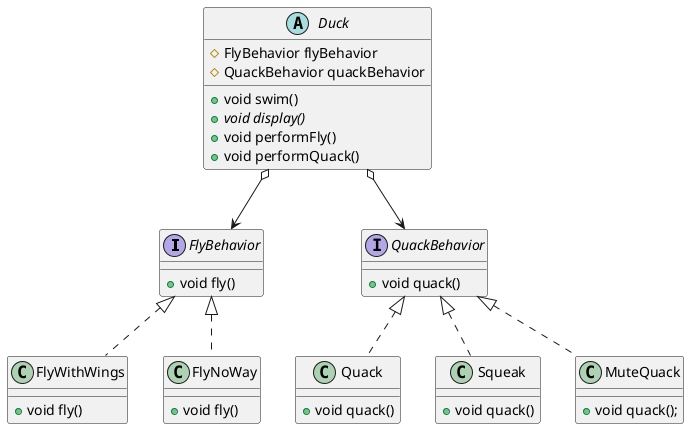 @startuml

interface FlyBehavior {
    + void fly()
}

interface QuackBehavior {
    + void quack()
}

class FlyWithWings {
    + void fly()
}
FlyBehavior <|.. FlyWithWings

class FlyNoWay {
    + void fly()
}
FlyBehavior <|.. FlyNoWay

class Quack {
    + void quack()
}
QuackBehavior <|.. Quack

class Squeak {
    + void quack()
}
QuackBehavior <|.. Squeak

class MuteQuack {
    + void quack();
}
QuackBehavior <|.. MuteQuack

abstract class Duck {
    # FlyBehavior flyBehavior
    # QuackBehavior quackBehavior

    + void swim()
    + {abstract} void display()
    + void performFly()
    + void performQuack()
}

Duck o--> FlyBehavior
Duck o--> QuackBehavior

@enduml
